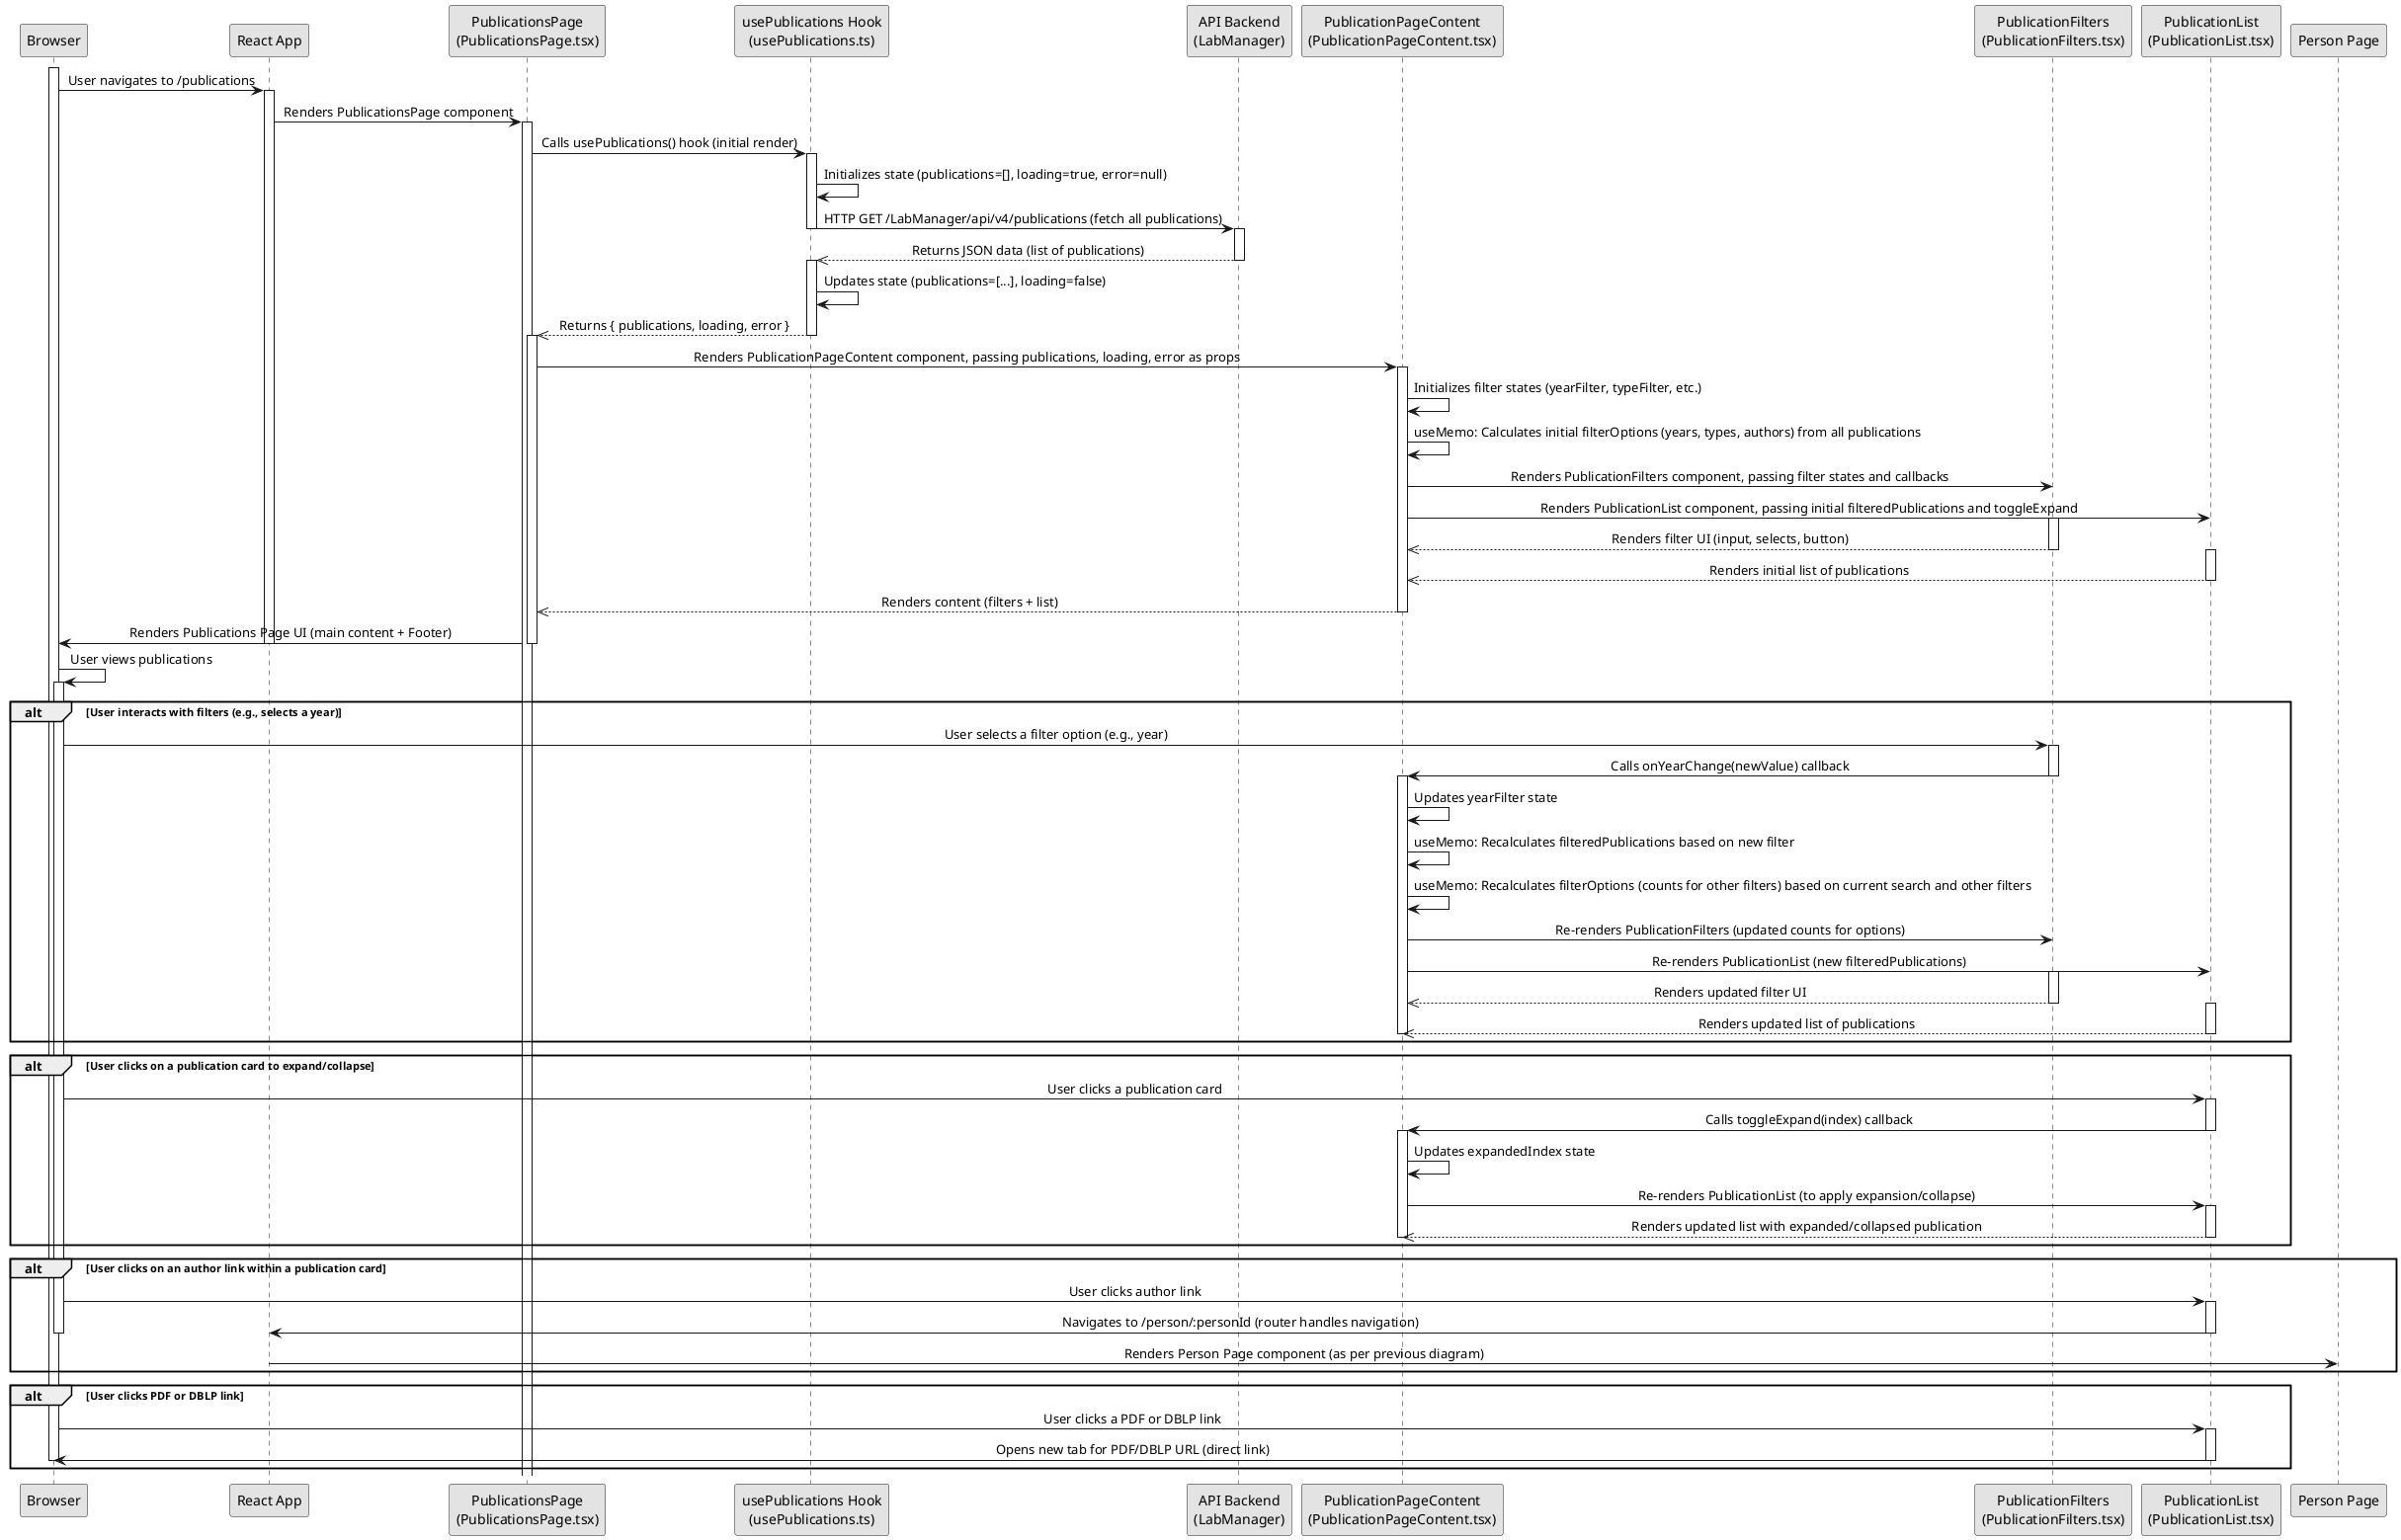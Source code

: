 @startuml
skinparam monochrome true
skinparam defaultFontName "Cascadia Code"
skinparam sequenceMessageAlign center

participant Browser as B
participant "React App" as RA
participant "PublicationsPage\n(PublicationsPage.tsx)" as PP
participant "usePublications Hook\n(usePublications.ts)" as UP
participant "API Backend\n(LabManager)" as API
participant "PublicationPageContent\n(PublicationPageContent.tsx)" as PPC
participant "PublicationFilters\n(PublicationFilters.tsx)" as PF
participant "PublicationList\n(PublicationList.tsx)" as PL

activate B
B -> RA: User navigates to /publications

activate RA
RA -> PP: Renders PublicationsPage component

activate PP
PP -> UP: Calls usePublications() hook (initial render)

activate UP
UP -> UP: Initializes state (publications=[], loading=true, error=null)
UP -> API: HTTP GET /LabManager/api/v4/publications (fetch all publications)
deactivate UP

activate API
API -->> UP: Returns JSON data (list of publications)
deactivate API

activate UP
UP -> UP: Updates state (publications=[...], loading=false)
UP -->> PP: Returns { publications, loading, error }
deactivate UP

activate PP
PP -> PPC: Renders PublicationPageContent component, passing publications, loading, error as props

activate PPC
PPC -> PPC: Initializes filter states (yearFilter, typeFilter, etc.)
PPC -> PPC: useMemo: Calculates initial filterOptions (years, types, authors) from all publications
PPC -> PF: Renders PublicationFilters component, passing filter states and callbacks
PPC -> PL: Renders PublicationList component, passing initial filteredPublications and toggleExpand

activate PF
PF -->> PPC: Renders filter UI (input, selects, button)
deactivate PF

activate PL
PL -->> PPC: Renders initial list of publications
deactivate PL

PPC -->> PP: Renders content (filters + list)
deactivate PPC

PP -> B: Renders Publications Page UI (main content + Footer)
deactivate PP
deactivate RA

B -> B: User views publications

alt User interacts with filters (e.g., selects a year)
    activate B
    B -> PF: User selects a filter option (e.g., year)
    activate PF
    PF -> PPC: Calls onYearChange(newValue) callback
    deactivate PF

    activate PPC
    PPC -> PPC: Updates yearFilter state
    PPC -> PPC: useMemo: Recalculates filteredPublications based on new filter
    PPC -> PPC: useMemo: Recalculates filterOptions (counts for other filters) based on current search and other filters
    PPC -> PF: Re-renders PublicationFilters (updated counts for options)
    PPC -> PL: Re-renders PublicationList (new filteredPublications)

    activate PF
    PF -->> PPC: Renders updated filter UI
    deactivate PF

    activate PL
    PL -->> PPC: Renders updated list of publications
    deactivate PL
    deactivate PPC
end

alt User clicks on a publication card to expand/collapse
    activate B
    B -> PL: User clicks a publication card
    activate PL
    PL -> PPC: Calls toggleExpand(index) callback
    deactivate PL

    activate PPC
    PPC -> PPC: Updates expandedIndex state
    PPC -> PL: Re-renders PublicationList (to apply expansion/collapse)
    activate PL
    PL -->> PPC: Renders updated list with expanded/collapsed publication
    deactivate PL
    deactivate PPC
end

alt User clicks on an author link within a publication card
    activate B
    B -> PL: User clicks author link
    activate PL
    PL -> RA: Navigates to /person/:personId (router handles navigation)
    deactivate PL
    deactivate B
    RA -> "Person Page": Renders Person Page component (as per previous diagram)
end

alt User clicks PDF or DBLP link
    activate B
    B -> PL: User clicks a PDF or DBLP link
    activate PL
    PL -> B: Opens new tab for PDF/DBLP URL (direct link)
    deactivate PL
    deactivate B
end

@enduml